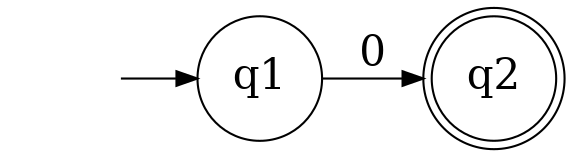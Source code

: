 digraph "visualizations/moc_ps1_p3_3.jpg" {
	graph [rankdir=LR]
	node [fontsize=20]
	edge [fontsize="20pt"]
	"" [label="" shape=plaintext]
	q2 [label=q2 shape=doublecircle]
	q1 [label=q1 shape=circle]
	"" -> q1 [label=""]
	q1 -> q2 [label=0]
}
